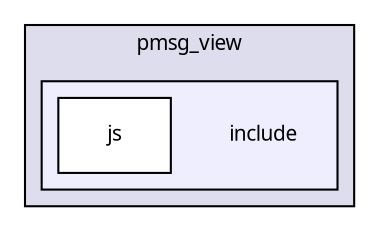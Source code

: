 digraph "packages/pmsg/packages/pmsg_view/include/" {
  compound=true
  node [ fontsize="10", fontname="FreeSans.ttf"];
  edge [ labelfontsize="10", labelfontname="FreeSans.ttf"];
  subgraph clusterdir_385d565c174149b49a5e821f6cecf864 {
    graph [ bgcolor="#ddddee", pencolor="black", label="pmsg_view" fontname="FreeSans.ttf", fontsize="10", URL="dir_385d565c174149b49a5e821f6cecf864.html"]
  subgraph clusterdir_b6e41cfdeab1a47938760857ae26c087 {
    graph [ bgcolor="#eeeeff", pencolor="black", label="" URL="dir_b6e41cfdeab1a47938760857ae26c087.html"];
    dir_b6e41cfdeab1a47938760857ae26c087 [shape=plaintext label="include"];
    dir_3af9e2f0a776535eb10a5f5a65a687a1 [shape=box label="js" color="black" fillcolor="white" style="filled" URL="dir_3af9e2f0a776535eb10a5f5a65a687a1.html"];
  }
  }
}

